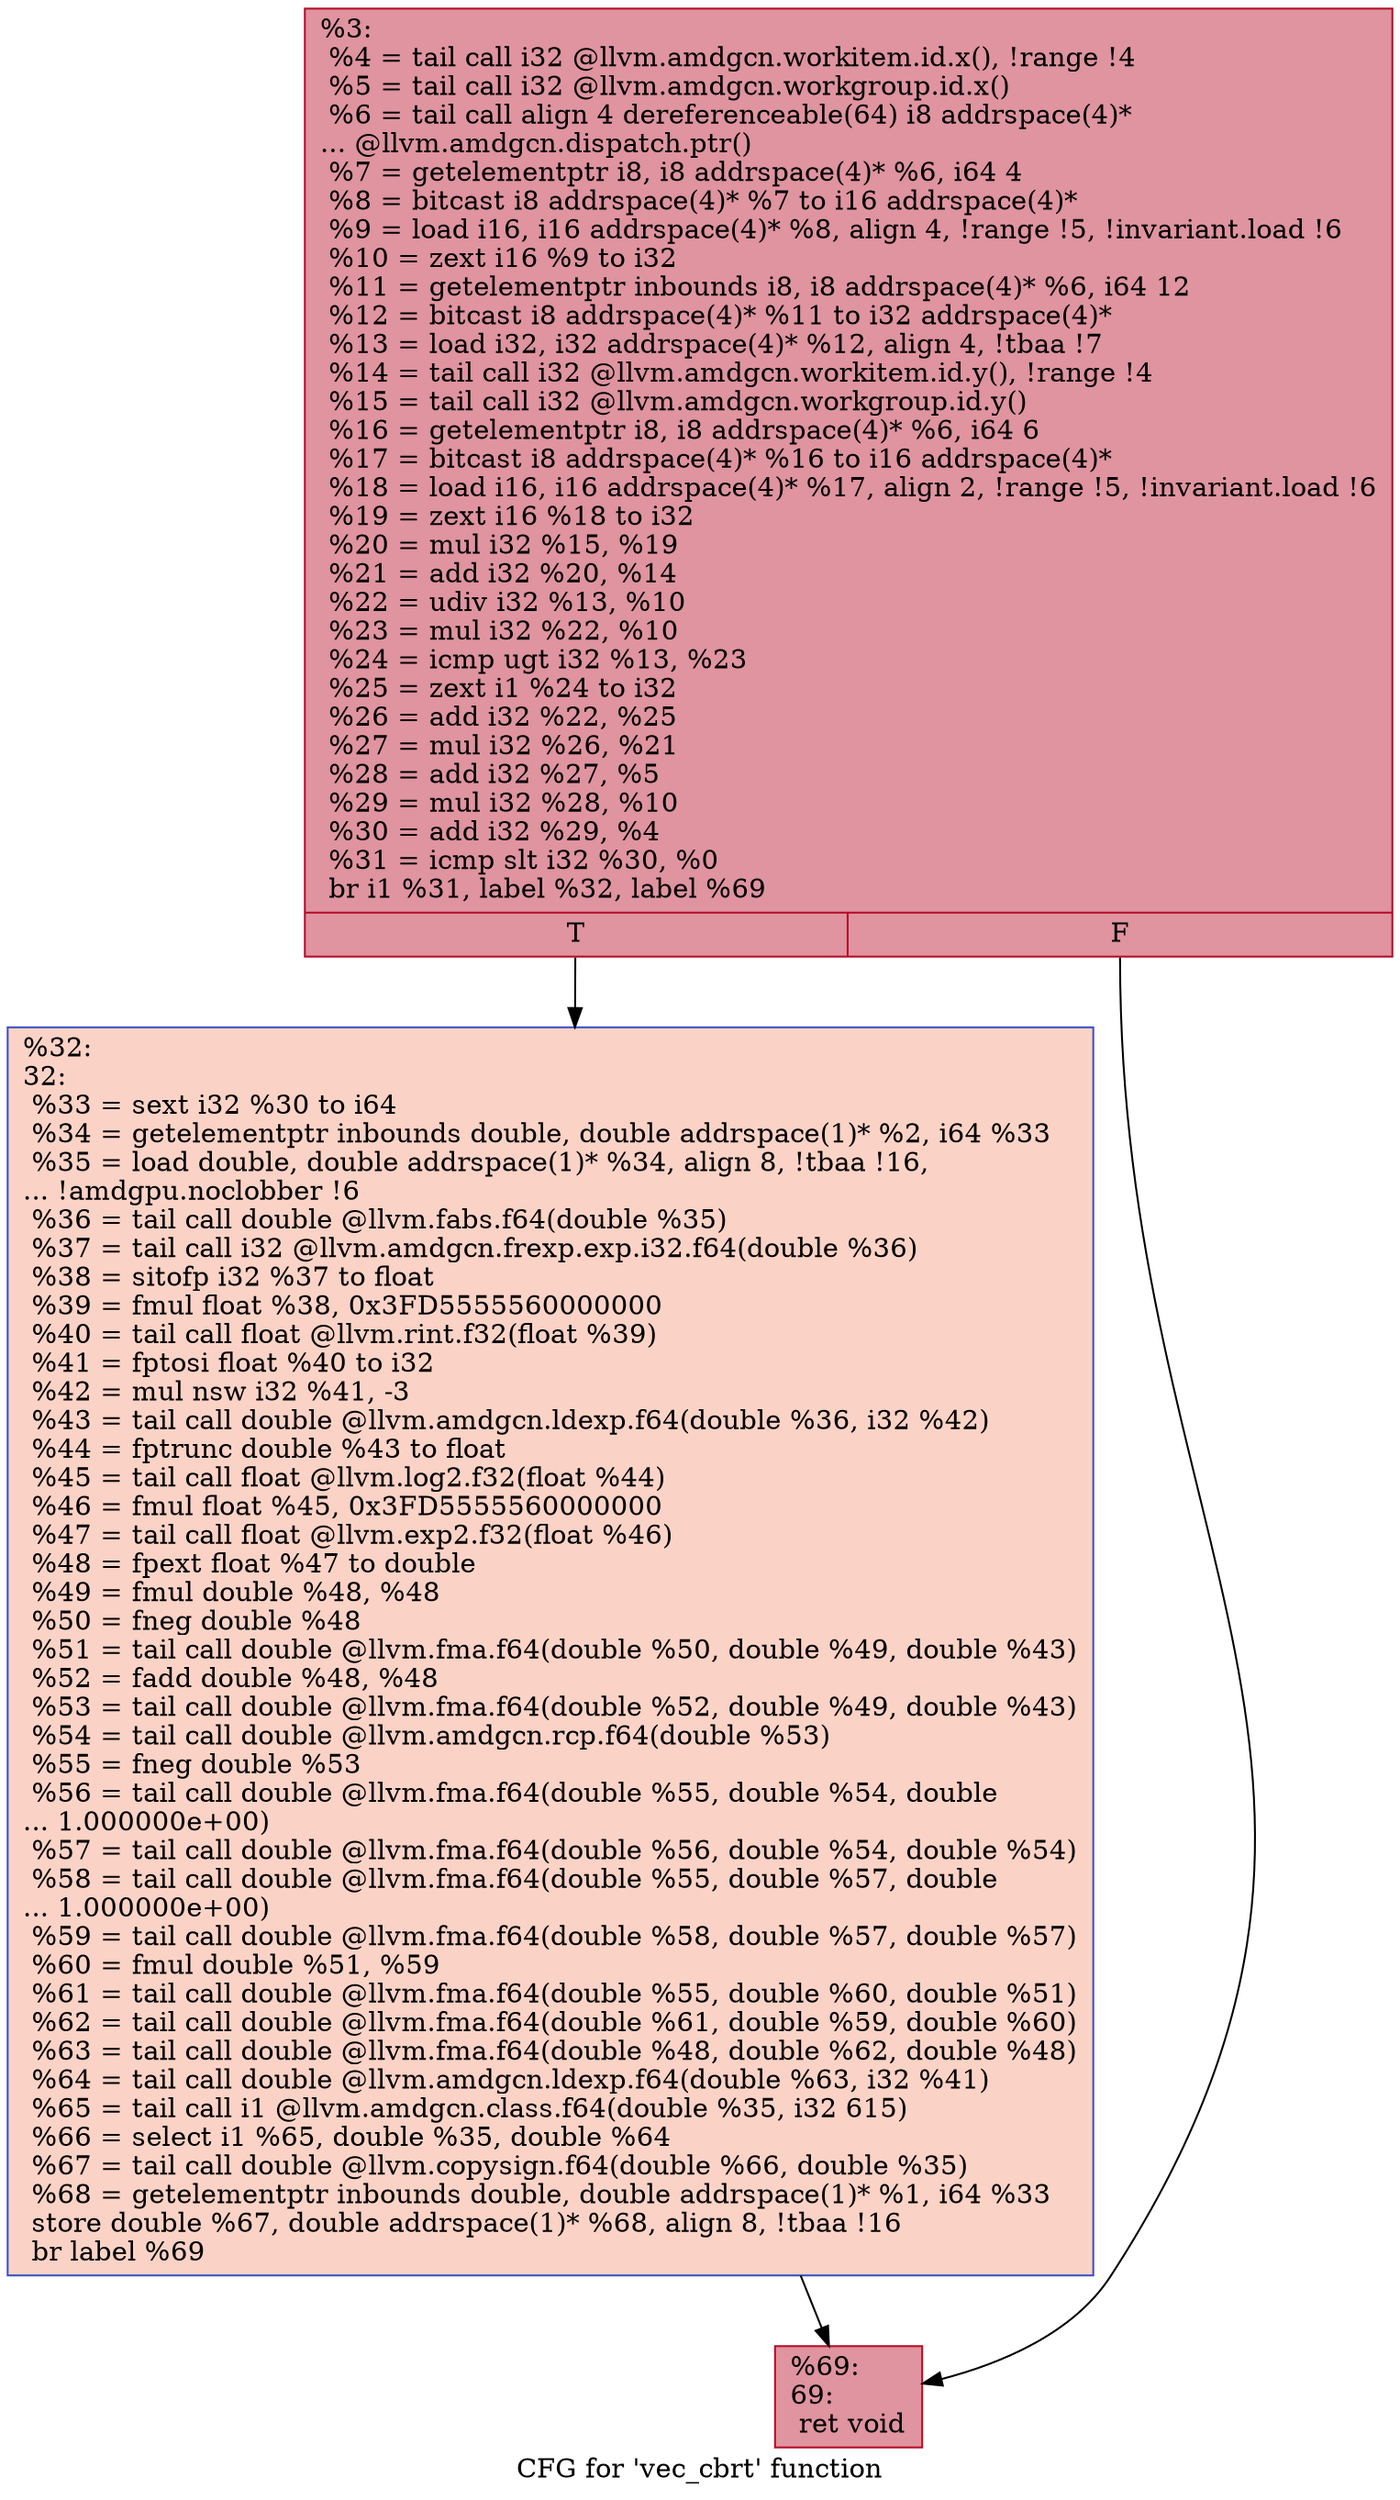 digraph "CFG for 'vec_cbrt' function" {
	label="CFG for 'vec_cbrt' function";

	Node0x5887260 [shape=record,color="#b70d28ff", style=filled, fillcolor="#b70d2870",label="{%3:\l  %4 = tail call i32 @llvm.amdgcn.workitem.id.x(), !range !4\l  %5 = tail call i32 @llvm.amdgcn.workgroup.id.x()\l  %6 = tail call align 4 dereferenceable(64) i8 addrspace(4)*\l... @llvm.amdgcn.dispatch.ptr()\l  %7 = getelementptr i8, i8 addrspace(4)* %6, i64 4\l  %8 = bitcast i8 addrspace(4)* %7 to i16 addrspace(4)*\l  %9 = load i16, i16 addrspace(4)* %8, align 4, !range !5, !invariant.load !6\l  %10 = zext i16 %9 to i32\l  %11 = getelementptr inbounds i8, i8 addrspace(4)* %6, i64 12\l  %12 = bitcast i8 addrspace(4)* %11 to i32 addrspace(4)*\l  %13 = load i32, i32 addrspace(4)* %12, align 4, !tbaa !7\l  %14 = tail call i32 @llvm.amdgcn.workitem.id.y(), !range !4\l  %15 = tail call i32 @llvm.amdgcn.workgroup.id.y()\l  %16 = getelementptr i8, i8 addrspace(4)* %6, i64 6\l  %17 = bitcast i8 addrspace(4)* %16 to i16 addrspace(4)*\l  %18 = load i16, i16 addrspace(4)* %17, align 2, !range !5, !invariant.load !6\l  %19 = zext i16 %18 to i32\l  %20 = mul i32 %15, %19\l  %21 = add i32 %20, %14\l  %22 = udiv i32 %13, %10\l  %23 = mul i32 %22, %10\l  %24 = icmp ugt i32 %13, %23\l  %25 = zext i1 %24 to i32\l  %26 = add i32 %22, %25\l  %27 = mul i32 %26, %21\l  %28 = add i32 %27, %5\l  %29 = mul i32 %28, %10\l  %30 = add i32 %29, %4\l  %31 = icmp slt i32 %30, %0\l  br i1 %31, label %32, label %69\l|{<s0>T|<s1>F}}"];
	Node0x5887260:s0 -> Node0x588b2a0;
	Node0x5887260:s1 -> Node0x588b330;
	Node0x588b2a0 [shape=record,color="#3d50c3ff", style=filled, fillcolor="#f59c7d70",label="{%32:\l32:                                               \l  %33 = sext i32 %30 to i64\l  %34 = getelementptr inbounds double, double addrspace(1)* %2, i64 %33\l  %35 = load double, double addrspace(1)* %34, align 8, !tbaa !16,\l... !amdgpu.noclobber !6\l  %36 = tail call double @llvm.fabs.f64(double %35)\l  %37 = tail call i32 @llvm.amdgcn.frexp.exp.i32.f64(double %36)\l  %38 = sitofp i32 %37 to float\l  %39 = fmul float %38, 0x3FD5555560000000\l  %40 = tail call float @llvm.rint.f32(float %39)\l  %41 = fptosi float %40 to i32\l  %42 = mul nsw i32 %41, -3\l  %43 = tail call double @llvm.amdgcn.ldexp.f64(double %36, i32 %42)\l  %44 = fptrunc double %43 to float\l  %45 = tail call float @llvm.log2.f32(float %44)\l  %46 = fmul float %45, 0x3FD5555560000000\l  %47 = tail call float @llvm.exp2.f32(float %46)\l  %48 = fpext float %47 to double\l  %49 = fmul double %48, %48\l  %50 = fneg double %48\l  %51 = tail call double @llvm.fma.f64(double %50, double %49, double %43)\l  %52 = fadd double %48, %48\l  %53 = tail call double @llvm.fma.f64(double %52, double %49, double %43)\l  %54 = tail call double @llvm.amdgcn.rcp.f64(double %53)\l  %55 = fneg double %53\l  %56 = tail call double @llvm.fma.f64(double %55, double %54, double\l... 1.000000e+00)\l  %57 = tail call double @llvm.fma.f64(double %56, double %54, double %54)\l  %58 = tail call double @llvm.fma.f64(double %55, double %57, double\l... 1.000000e+00)\l  %59 = tail call double @llvm.fma.f64(double %58, double %57, double %57)\l  %60 = fmul double %51, %59\l  %61 = tail call double @llvm.fma.f64(double %55, double %60, double %51)\l  %62 = tail call double @llvm.fma.f64(double %61, double %59, double %60)\l  %63 = tail call double @llvm.fma.f64(double %48, double %62, double %48)\l  %64 = tail call double @llvm.amdgcn.ldexp.f64(double %63, i32 %41)\l  %65 = tail call i1 @llvm.amdgcn.class.f64(double %35, i32 615)\l  %66 = select i1 %65, double %35, double %64\l  %67 = tail call double @llvm.copysign.f64(double %66, double %35)\l  %68 = getelementptr inbounds double, double addrspace(1)* %1, i64 %33\l  store double %67, double addrspace(1)* %68, align 8, !tbaa !16\l  br label %69\l}"];
	Node0x588b2a0 -> Node0x588b330;
	Node0x588b330 [shape=record,color="#b70d28ff", style=filled, fillcolor="#b70d2870",label="{%69:\l69:                                               \l  ret void\l}"];
}
